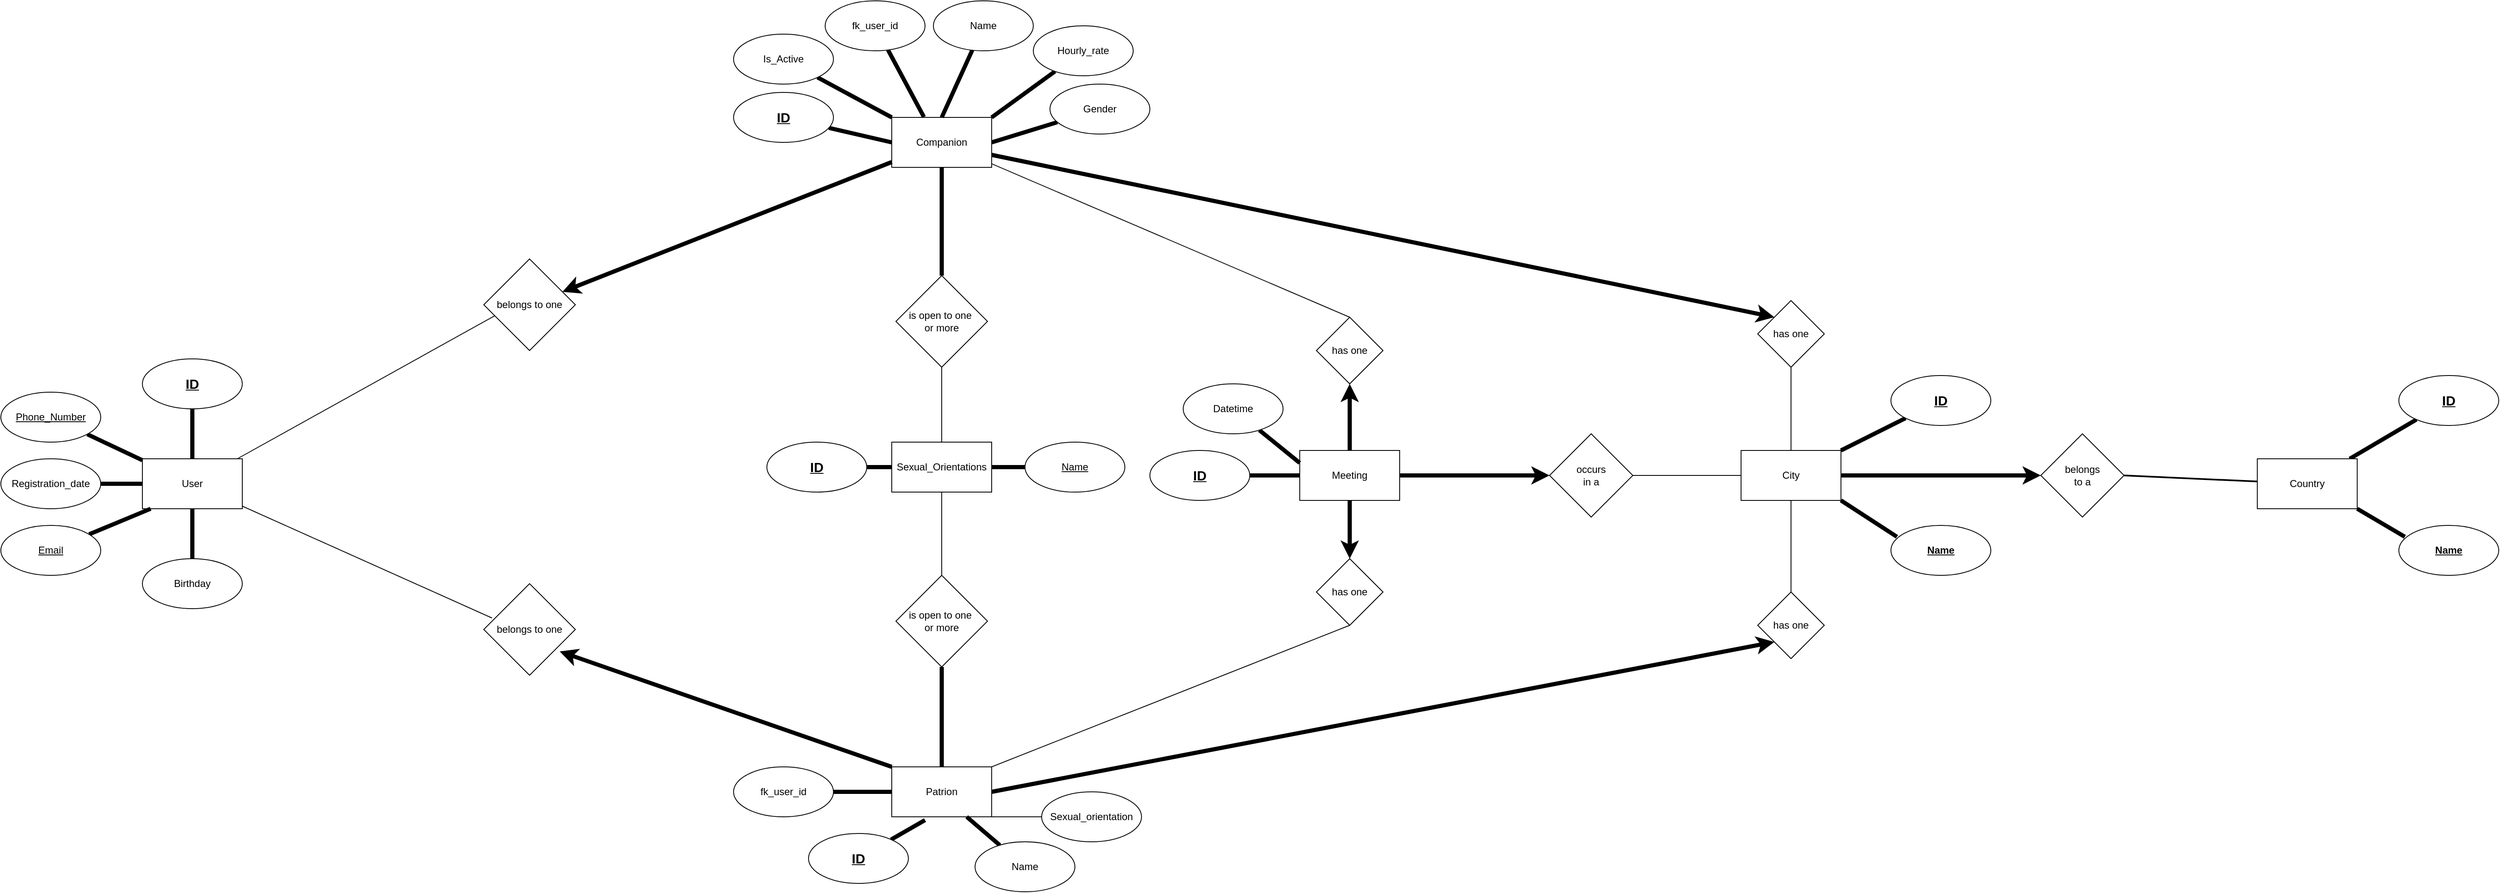 <mxfile>
    <diagram id="F8bH7YcpCcKCUeq8GfH2" name="Companion ER Diagram">
        <mxGraphModel dx="1026" dy="1116" grid="1" gridSize="10" guides="1" tooltips="1" connect="1" arrows="1" fold="1" page="0" pageScale="1" pageWidth="850" pageHeight="1100" math="0" shadow="0">
            <root>
                <mxCell id="WlG4hwZYJxYjgMqvaTiK-0"/>
                <mxCell id="WlG4hwZYJxYjgMqvaTiK-1" parent="WlG4hwZYJxYjgMqvaTiK-0"/>
                <mxCell id="WlG4hwZYJxYjgMqvaTiK-9" style="edgeStyle=none;html=1;entryX=0.5;entryY=0;entryDx=0;entryDy=0;startArrow=none;startFill=0;endArrow=none;endFill=0;strokeWidth=5;" parent="WlG4hwZYJxYjgMqvaTiK-1" source="WlG4hwZYJxYjgMqvaTiK-2" target="WlG4hwZYJxYjgMqvaTiK-8" edge="1">
                    <mxGeometry relative="1" as="geometry"/>
                </mxCell>
                <mxCell id="WlG4hwZYJxYjgMqvaTiK-14" style="edgeStyle=none;html=1;entryX=0.142;entryY=0.608;entryDx=0;entryDy=0;entryPerimeter=0;startArrow=none;startFill=0;endArrow=none;endFill=0;strokeWidth=1;" parent="WlG4hwZYJxYjgMqvaTiK-1" source="WlG4hwZYJxYjgMqvaTiK-2" target="WlG4hwZYJxYjgMqvaTiK-6" edge="1">
                    <mxGeometry relative="1" as="geometry"/>
                </mxCell>
                <mxCell id="WlG4hwZYJxYjgMqvaTiK-15" style="edgeStyle=none;html=1;entryX=0.09;entryY=0.375;entryDx=0;entryDy=0;entryPerimeter=0;startArrow=none;startFill=0;endArrow=none;endFill=0;strokeWidth=1;" parent="WlG4hwZYJxYjgMqvaTiK-1" source="WlG4hwZYJxYjgMqvaTiK-2" target="reePbxrUU1jNNSaQ7pHv-0" edge="1">
                    <mxGeometry relative="1" as="geometry">
                        <mxPoint x="240.48" y="560.32" as="targetPoint"/>
                    </mxGeometry>
                </mxCell>
                <mxCell id="WlG4hwZYJxYjgMqvaTiK-2" value="User" style="whiteSpace=wrap;html=1;" parent="WlG4hwZYJxYjgMqvaTiK-1" vertex="1">
                    <mxGeometry x="-210" y="360" width="120" height="60" as="geometry"/>
                </mxCell>
                <mxCell id="WlG4hwZYJxYjgMqvaTiK-58" style="edgeStyle=none;html=1;entryX=0;entryY=0;entryDx=0;entryDy=0;startArrow=none;startFill=0;endArrow=classic;endFill=1;strokeWidth=5;exitX=1;exitY=0.75;exitDx=0;exitDy=0;" parent="WlG4hwZYJxYjgMqvaTiK-1" source="WlG4hwZYJxYjgMqvaTiK-3" target="WlG4hwZYJxYjgMqvaTiK-55" edge="1">
                    <mxGeometry relative="1" as="geometry">
                        <mxPoint x="1310" y="10" as="sourcePoint"/>
                    </mxGeometry>
                </mxCell>
                <mxCell id="reePbxrUU1jNNSaQ7pHv-13" style="edgeStyle=none;html=1;entryX=0.5;entryY=0;entryDx=0;entryDy=0;endArrow=none;endFill=0;strokeWidth=1;" parent="WlG4hwZYJxYjgMqvaTiK-1" source="WlG4hwZYJxYjgMqvaTiK-3" target="reePbxrUU1jNNSaQ7pHv-3" edge="1">
                    <mxGeometry relative="1" as="geometry"/>
                </mxCell>
                <mxCell id="reePbxrUU1jNNSaQ7pHv-27" style="edgeStyle=none;html=1;entryX=0.5;entryY=0;entryDx=0;entryDy=0;endArrow=none;endFill=0;strokeWidth=5;" parent="WlG4hwZYJxYjgMqvaTiK-1" source="WlG4hwZYJxYjgMqvaTiK-3" target="reePbxrUU1jNNSaQ7pHv-22" edge="1">
                    <mxGeometry relative="1" as="geometry"/>
                </mxCell>
                <mxCell id="WlG4hwZYJxYjgMqvaTiK-3" value="Companion" style="whiteSpace=wrap;html=1;" parent="WlG4hwZYJxYjgMqvaTiK-1" vertex="1">
                    <mxGeometry x="690" y="-50" width="120" height="60" as="geometry"/>
                </mxCell>
                <mxCell id="WlG4hwZYJxYjgMqvaTiK-57" style="edgeStyle=none;html=1;entryX=0;entryY=1;entryDx=0;entryDy=0;startArrow=none;startFill=0;endArrow=classic;endFill=1;strokeWidth=5;exitX=1;exitY=0.5;exitDx=0;exitDy=0;" parent="WlG4hwZYJxYjgMqvaTiK-1" source="WlG4hwZYJxYjgMqvaTiK-4" target="WlG4hwZYJxYjgMqvaTiK-56" edge="1">
                    <mxGeometry relative="1" as="geometry">
                        <mxPoint x="1310" y="730" as="sourcePoint"/>
                    </mxGeometry>
                </mxCell>
                <mxCell id="reePbxrUU1jNNSaQ7pHv-12" style="edgeStyle=none;html=1;entryX=0.5;entryY=1;entryDx=0;entryDy=0;endArrow=none;endFill=0;strokeWidth=1;exitX=1;exitY=0;exitDx=0;exitDy=0;exitPerimeter=0;" parent="WlG4hwZYJxYjgMqvaTiK-1" source="WlG4hwZYJxYjgMqvaTiK-4" target="reePbxrUU1jNNSaQ7pHv-5" edge="1">
                    <mxGeometry relative="1" as="geometry"/>
                </mxCell>
                <mxCell id="reePbxrUU1jNNSaQ7pHv-28" style="edgeStyle=none;html=1;entryX=0.5;entryY=1;entryDx=0;entryDy=0;endArrow=none;endFill=0;strokeWidth=5;" parent="WlG4hwZYJxYjgMqvaTiK-1" source="WlG4hwZYJxYjgMqvaTiK-4" target="reePbxrUU1jNNSaQ7pHv-24" edge="1">
                    <mxGeometry relative="1" as="geometry"/>
                </mxCell>
                <mxCell id="WlG4hwZYJxYjgMqvaTiK-4" value="Patrion" style="whiteSpace=wrap;html=1;" parent="WlG4hwZYJxYjgMqvaTiK-1" vertex="1">
                    <mxGeometry x="690" y="730" width="120" height="60" as="geometry"/>
                </mxCell>
                <mxCell id="WlG4hwZYJxYjgMqvaTiK-17" style="edgeStyle=none;html=1;entryX=0;entryY=0;entryDx=0;entryDy=0;startArrow=classic;startFill=1;endArrow=none;endFill=0;strokeWidth=5;exitX=0.829;exitY=0.74;exitDx=0;exitDy=0;exitPerimeter=0;" parent="WlG4hwZYJxYjgMqvaTiK-1" source="reePbxrUU1jNNSaQ7pHv-0" target="WlG4hwZYJxYjgMqvaTiK-4" edge="1">
                    <mxGeometry relative="1" as="geometry">
                        <mxPoint x="350" y="620" as="sourcePoint"/>
                    </mxGeometry>
                </mxCell>
                <mxCell id="WlG4hwZYJxYjgMqvaTiK-16" style="edgeStyle=none;html=1;startArrow=classic;startFill=1;endArrow=none;endFill=0;strokeWidth=5;" parent="WlG4hwZYJxYjgMqvaTiK-1" source="WlG4hwZYJxYjgMqvaTiK-6" target="WlG4hwZYJxYjgMqvaTiK-3" edge="1">
                    <mxGeometry relative="1" as="geometry"/>
                </mxCell>
                <mxCell id="WlG4hwZYJxYjgMqvaTiK-6" value="belongs to one" style="rhombus;whiteSpace=wrap;html=1;" parent="WlG4hwZYJxYjgMqvaTiK-1" vertex="1">
                    <mxGeometry x="200" y="120" width="110" height="110" as="geometry"/>
                </mxCell>
                <mxCell id="WlG4hwZYJxYjgMqvaTiK-8" value="Birthday" style="ellipse;whiteSpace=wrap;html=1;" parent="WlG4hwZYJxYjgMqvaTiK-1" vertex="1">
                    <mxGeometry x="-210" y="480" width="120" height="60" as="geometry"/>
                </mxCell>
                <mxCell id="WlG4hwZYJxYjgMqvaTiK-12" style="edgeStyle=none;html=1;entryX=0;entryY=0.5;entryDx=0;entryDy=0;startArrow=none;startFill=0;endArrow=none;endFill=0;strokeWidth=5;" parent="WlG4hwZYJxYjgMqvaTiK-1" source="WlG4hwZYJxYjgMqvaTiK-11" target="WlG4hwZYJxYjgMqvaTiK-2" edge="1">
                    <mxGeometry relative="1" as="geometry"/>
                </mxCell>
                <mxCell id="WlG4hwZYJxYjgMqvaTiK-11" value="Registration_date" style="ellipse;whiteSpace=wrap;html=1;" parent="WlG4hwZYJxYjgMqvaTiK-1" vertex="1">
                    <mxGeometry x="-380" y="360" width="120" height="60" as="geometry"/>
                </mxCell>
                <mxCell id="WlG4hwZYJxYjgMqvaTiK-23" style="edgeStyle=none;html=1;startArrow=none;startFill=0;endArrow=none;endFill=0;strokeWidth=5;" parent="WlG4hwZYJxYjgMqvaTiK-1" source="WlG4hwZYJxYjgMqvaTiK-20" target="WlG4hwZYJxYjgMqvaTiK-2" edge="1">
                    <mxGeometry relative="1" as="geometry"/>
                </mxCell>
                <mxCell id="WlG4hwZYJxYjgMqvaTiK-20" value="&lt;u&gt;Phone_Number&lt;/u&gt;" style="ellipse;whiteSpace=wrap;html=1;" parent="WlG4hwZYJxYjgMqvaTiK-1" vertex="1">
                    <mxGeometry x="-380" y="280" width="120" height="60" as="geometry"/>
                </mxCell>
                <mxCell id="WlG4hwZYJxYjgMqvaTiK-22" style="edgeStyle=none;html=1;entryX=0.083;entryY=1;entryDx=0;entryDy=0;entryPerimeter=0;startArrow=none;startFill=0;endArrow=none;endFill=0;strokeWidth=5;" parent="WlG4hwZYJxYjgMqvaTiK-1" source="WlG4hwZYJxYjgMqvaTiK-21" target="WlG4hwZYJxYjgMqvaTiK-2" edge="1">
                    <mxGeometry relative="1" as="geometry"/>
                </mxCell>
                <mxCell id="WlG4hwZYJxYjgMqvaTiK-21" value="&lt;u&gt;Email&lt;/u&gt;" style="ellipse;whiteSpace=wrap;html=1;" parent="WlG4hwZYJxYjgMqvaTiK-1" vertex="1">
                    <mxGeometry x="-380" y="440" width="120" height="60" as="geometry"/>
                </mxCell>
                <mxCell id="WlG4hwZYJxYjgMqvaTiK-30" style="edgeStyle=none;html=1;startArrow=none;startFill=0;endArrow=none;endFill=0;strokeWidth=5;entryX=1;entryY=0;entryDx=0;entryDy=0;" parent="WlG4hwZYJxYjgMqvaTiK-1" source="WlG4hwZYJxYjgMqvaTiK-28" target="WlG4hwZYJxYjgMqvaTiK-3" edge="1">
                    <mxGeometry relative="1" as="geometry">
                        <mxPoint x="820" y="-20" as="targetPoint"/>
                    </mxGeometry>
                </mxCell>
                <mxCell id="WlG4hwZYJxYjgMqvaTiK-28" value="Hourly_rate&lt;br&gt;" style="ellipse;whiteSpace=wrap;html=1;" parent="WlG4hwZYJxYjgMqvaTiK-1" vertex="1">
                    <mxGeometry x="860" y="-160" width="120" height="60" as="geometry"/>
                </mxCell>
                <mxCell id="WlG4hwZYJxYjgMqvaTiK-35" style="edgeStyle=none;html=1;entryX=1;entryY=0.5;entryDx=0;entryDy=0;startArrow=none;startFill=0;endArrow=none;endFill=0;strokeWidth=5;" parent="WlG4hwZYJxYjgMqvaTiK-1" source="WlG4hwZYJxYjgMqvaTiK-33" target="WlG4hwZYJxYjgMqvaTiK-3" edge="1">
                    <mxGeometry relative="1" as="geometry"/>
                </mxCell>
                <mxCell id="WlG4hwZYJxYjgMqvaTiK-33" value="Gender" style="ellipse;whiteSpace=wrap;html=1;" parent="WlG4hwZYJxYjgMqvaTiK-1" vertex="1">
                    <mxGeometry x="880" y="-90" width="120" height="60" as="geometry"/>
                </mxCell>
                <mxCell id="WlG4hwZYJxYjgMqvaTiK-38" style="edgeStyle=none;html=1;startArrow=none;startFill=0;endArrow=none;endFill=0;strokeWidth=5;entryX=0;entryY=0;entryDx=0;entryDy=0;" parent="WlG4hwZYJxYjgMqvaTiK-1" source="WlG4hwZYJxYjgMqvaTiK-37" target="WlG4hwZYJxYjgMqvaTiK-3" edge="1">
                    <mxGeometry relative="1" as="geometry"/>
                </mxCell>
                <mxCell id="WlG4hwZYJxYjgMqvaTiK-37" value="Is_Active" style="ellipse;whiteSpace=wrap;html=1;" parent="WlG4hwZYJxYjgMqvaTiK-1" vertex="1">
                    <mxGeometry x="500" y="-150" width="120" height="60" as="geometry"/>
                </mxCell>
                <mxCell id="WlG4hwZYJxYjgMqvaTiK-45" style="edgeStyle=none;html=1;entryX=0.75;entryY=1;entryDx=0;entryDy=0;startArrow=none;startFill=0;endArrow=none;endFill=0;strokeWidth=5;" parent="WlG4hwZYJxYjgMqvaTiK-1" source="WlG4hwZYJxYjgMqvaTiK-42" target="WlG4hwZYJxYjgMqvaTiK-4" edge="1">
                    <mxGeometry relative="1" as="geometry"/>
                </mxCell>
                <mxCell id="WlG4hwZYJxYjgMqvaTiK-42" value="Name" style="ellipse;whiteSpace=wrap;html=1;" parent="WlG4hwZYJxYjgMqvaTiK-1" vertex="1">
                    <mxGeometry x="790" y="820" width="120" height="60" as="geometry"/>
                </mxCell>
                <mxCell id="WlG4hwZYJxYjgMqvaTiK-44" style="edgeStyle=none;html=1;entryX=0.5;entryY=0;entryDx=0;entryDy=0;startArrow=none;startFill=0;endArrow=none;endFill=0;strokeWidth=5;" parent="WlG4hwZYJxYjgMqvaTiK-1" source="WlG4hwZYJxYjgMqvaTiK-43" target="WlG4hwZYJxYjgMqvaTiK-3" edge="1">
                    <mxGeometry relative="1" as="geometry"/>
                </mxCell>
                <mxCell id="WlG4hwZYJxYjgMqvaTiK-43" value="Name" style="ellipse;whiteSpace=wrap;html=1;" parent="WlG4hwZYJxYjgMqvaTiK-1" vertex="1">
                    <mxGeometry x="740" y="-190" width="120" height="60" as="geometry"/>
                </mxCell>
                <mxCell id="WlG4hwZYJxYjgMqvaTiK-47" style="edgeStyle=none;html=1;entryX=1;entryY=1;entryDx=0;entryDy=0;startArrow=none;startFill=0;endArrow=none;endFill=0;strokeWidth=1;" parent="WlG4hwZYJxYjgMqvaTiK-1" source="WlG4hwZYJxYjgMqvaTiK-46" target="WlG4hwZYJxYjgMqvaTiK-4" edge="1">
                    <mxGeometry relative="1" as="geometry"/>
                </mxCell>
                <mxCell id="WlG4hwZYJxYjgMqvaTiK-46" value="Sexual_orientation" style="ellipse;whiteSpace=wrap;html=1;" parent="WlG4hwZYJxYjgMqvaTiK-1" vertex="1">
                    <mxGeometry x="870" y="760" width="120" height="60" as="geometry"/>
                </mxCell>
                <mxCell id="WlG4hwZYJxYjgMqvaTiK-53" style="edgeStyle=none;html=1;startArrow=none;startFill=0;endArrow=none;endFill=0;strokeWidth=5;" parent="WlG4hwZYJxYjgMqvaTiK-1" source="WlG4hwZYJxYjgMqvaTiK-48" target="WlG4hwZYJxYjgMqvaTiK-51" edge="1">
                    <mxGeometry relative="1" as="geometry"/>
                </mxCell>
                <mxCell id="WlG4hwZYJxYjgMqvaTiK-54" style="edgeStyle=none;html=1;startArrow=none;startFill=0;endArrow=none;endFill=0;strokeWidth=5;exitX=1;exitY=1;exitDx=0;exitDy=0;entryX=0.06;entryY=0.228;entryDx=0;entryDy=0;entryPerimeter=0;" parent="WlG4hwZYJxYjgMqvaTiK-1" source="WlG4hwZYJxYjgMqvaTiK-48" target="WlG4hwZYJxYjgMqvaTiK-52" edge="1">
                    <mxGeometry relative="1" as="geometry">
                        <mxPoint x="1900" y="460" as="targetPoint"/>
                    </mxGeometry>
                </mxCell>
                <mxCell id="WlG4hwZYJxYjgMqvaTiK-60" style="edgeStyle=none;html=1;entryX=0.5;entryY=0;entryDx=0;entryDy=0;startArrow=none;startFill=0;endArrow=none;endFill=0;strokeWidth=1;" parent="WlG4hwZYJxYjgMqvaTiK-1" source="WlG4hwZYJxYjgMqvaTiK-48" target="WlG4hwZYJxYjgMqvaTiK-56" edge="1">
                    <mxGeometry relative="1" as="geometry"/>
                </mxCell>
                <mxCell id="WlG4hwZYJxYjgMqvaTiK-72" style="edgeStyle=none;html=1;entryX=0;entryY=0.5;entryDx=0;entryDy=0;startArrow=none;startFill=0;endArrow=classic;endFill=1;strokeWidth=5;" parent="WlG4hwZYJxYjgMqvaTiK-1" source="WlG4hwZYJxYjgMqvaTiK-48" target="WlG4hwZYJxYjgMqvaTiK-71" edge="1">
                    <mxGeometry relative="1" as="geometry"/>
                </mxCell>
                <mxCell id="reePbxrUU1jNNSaQ7pHv-11" style="edgeStyle=none;html=1;entryX=1;entryY=0.5;entryDx=0;entryDy=0;strokeWidth=1;endArrow=none;endFill=0;" parent="WlG4hwZYJxYjgMqvaTiK-1" source="WlG4hwZYJxYjgMqvaTiK-48" target="reePbxrUU1jNNSaQ7pHv-8" edge="1">
                    <mxGeometry relative="1" as="geometry"/>
                </mxCell>
                <mxCell id="WlG4hwZYJxYjgMqvaTiK-48" value="City" style="whiteSpace=wrap;html=1;" parent="WlG4hwZYJxYjgMqvaTiK-1" vertex="1">
                    <mxGeometry x="1710" y="350" width="120" height="60" as="geometry"/>
                </mxCell>
                <mxCell id="WlG4hwZYJxYjgMqvaTiK-50" style="edgeStyle=none;html=1;entryX=0;entryY=0.5;entryDx=0;entryDy=0;startArrow=none;startFill=0;endArrow=none;endFill=0;strokeWidth=5;" parent="WlG4hwZYJxYjgMqvaTiK-1" source="WlG4hwZYJxYjgMqvaTiK-49" target="WlG4hwZYJxYjgMqvaTiK-3" edge="1">
                    <mxGeometry relative="1" as="geometry"/>
                </mxCell>
                <mxCell id="WlG4hwZYJxYjgMqvaTiK-49" value="&lt;b&gt;&lt;u&gt;&lt;font style=&quot;font-size: 16px&quot;&gt;ID&lt;/font&gt;&lt;/u&gt;&lt;/b&gt;" style="ellipse;whiteSpace=wrap;html=1;" parent="WlG4hwZYJxYjgMqvaTiK-1" vertex="1">
                    <mxGeometry x="500" y="-80" width="120" height="60" as="geometry"/>
                </mxCell>
                <mxCell id="WlG4hwZYJxYjgMqvaTiK-51" value="&lt;b&gt;&lt;u&gt;&lt;font style=&quot;font-size: 16px&quot;&gt;ID&lt;/font&gt;&lt;/u&gt;&lt;/b&gt;" style="ellipse;whiteSpace=wrap;html=1;" parent="WlG4hwZYJxYjgMqvaTiK-1" vertex="1">
                    <mxGeometry x="1890" y="260" width="120" height="60" as="geometry"/>
                </mxCell>
                <mxCell id="WlG4hwZYJxYjgMqvaTiK-52" value="&lt;u&gt;&lt;b&gt;Name&lt;/b&gt;&lt;/u&gt;" style="ellipse;whiteSpace=wrap;html=1;" parent="WlG4hwZYJxYjgMqvaTiK-1" vertex="1">
                    <mxGeometry x="1890" y="440" width="120" height="60" as="geometry"/>
                </mxCell>
                <mxCell id="WlG4hwZYJxYjgMqvaTiK-59" style="edgeStyle=none;html=1;entryX=0.5;entryY=0;entryDx=0;entryDy=0;startArrow=none;startFill=0;endArrow=none;endFill=0;strokeWidth=1;" parent="WlG4hwZYJxYjgMqvaTiK-1" source="WlG4hwZYJxYjgMqvaTiK-55" target="WlG4hwZYJxYjgMqvaTiK-48" edge="1">
                    <mxGeometry relative="1" as="geometry"/>
                </mxCell>
                <mxCell id="WlG4hwZYJxYjgMqvaTiK-55" value="has one" style="rhombus;whiteSpace=wrap;html=1;" parent="WlG4hwZYJxYjgMqvaTiK-1" vertex="1">
                    <mxGeometry x="1730" y="170" width="80" height="80" as="geometry"/>
                </mxCell>
                <mxCell id="WlG4hwZYJxYjgMqvaTiK-56" value="has one" style="rhombus;whiteSpace=wrap;html=1;" parent="WlG4hwZYJxYjgMqvaTiK-1" vertex="1">
                    <mxGeometry x="1730" y="520" width="80" height="80" as="geometry"/>
                </mxCell>
                <mxCell id="WlG4hwZYJxYjgMqvaTiK-63" style="edgeStyle=none;html=1;entryX=0.333;entryY=1.066;entryDx=0;entryDy=0;startArrow=none;startFill=0;endArrow=none;endFill=0;strokeWidth=5;entryPerimeter=0;" parent="WlG4hwZYJxYjgMqvaTiK-1" source="WlG4hwZYJxYjgMqvaTiK-62" target="WlG4hwZYJxYjgMqvaTiK-4" edge="1">
                    <mxGeometry relative="1" as="geometry"/>
                </mxCell>
                <mxCell id="WlG4hwZYJxYjgMqvaTiK-62" value="&lt;b&gt;&lt;u&gt;&lt;font style=&quot;font-size: 16px&quot;&gt;ID&lt;/font&gt;&lt;/u&gt;&lt;/b&gt;" style="ellipse;whiteSpace=wrap;html=1;" parent="WlG4hwZYJxYjgMqvaTiK-1" vertex="1">
                    <mxGeometry x="590" y="810.0" width="120" height="60" as="geometry"/>
                </mxCell>
                <mxCell id="WlG4hwZYJxYjgMqvaTiK-65" style="edgeStyle=none;html=1;entryX=0.5;entryY=0;entryDx=0;entryDy=0;startArrow=none;startFill=0;endArrow=none;endFill=0;strokeWidth=5;" parent="WlG4hwZYJxYjgMqvaTiK-1" source="WlG4hwZYJxYjgMqvaTiK-64" target="WlG4hwZYJxYjgMqvaTiK-2" edge="1">
                    <mxGeometry relative="1" as="geometry"/>
                </mxCell>
                <mxCell id="WlG4hwZYJxYjgMqvaTiK-64" value="&lt;u&gt;&lt;b&gt;&lt;font style=&quot;font-size: 16px&quot;&gt;ID&lt;/font&gt;&lt;/b&gt;&lt;/u&gt;" style="ellipse;whiteSpace=wrap;html=1;" parent="WlG4hwZYJxYjgMqvaTiK-1" vertex="1">
                    <mxGeometry x="-210" y="240" width="120" height="60" as="geometry"/>
                </mxCell>
                <mxCell id="WlG4hwZYJxYjgMqvaTiK-66" style="edgeStyle=none;html=1;startArrow=none;startFill=0;endArrow=none;endFill=0;strokeWidth=5;" parent="WlG4hwZYJxYjgMqvaTiK-1" source="WlG4hwZYJxYjgMqvaTiK-68" target="WlG4hwZYJxYjgMqvaTiK-69" edge="1">
                    <mxGeometry relative="1" as="geometry"/>
                </mxCell>
                <mxCell id="WlG4hwZYJxYjgMqvaTiK-67" style="edgeStyle=none;html=1;startArrow=none;startFill=0;endArrow=none;endFill=0;strokeWidth=5;exitX=1;exitY=1;exitDx=0;exitDy=0;entryX=0.06;entryY=0.228;entryDx=0;entryDy=0;entryPerimeter=0;" parent="WlG4hwZYJxYjgMqvaTiK-1" source="WlG4hwZYJxYjgMqvaTiK-68" target="WlG4hwZYJxYjgMqvaTiK-70" edge="1">
                    <mxGeometry relative="1" as="geometry">
                        <mxPoint x="2510" y="460" as="targetPoint"/>
                    </mxGeometry>
                </mxCell>
                <mxCell id="WlG4hwZYJxYjgMqvaTiK-73" style="edgeStyle=none;html=1;entryX=1;entryY=0.5;entryDx=0;entryDy=0;startArrow=none;startFill=0;endArrow=none;endFill=0;strokeWidth=2;" parent="WlG4hwZYJxYjgMqvaTiK-1" source="WlG4hwZYJxYjgMqvaTiK-68" target="WlG4hwZYJxYjgMqvaTiK-71" edge="1">
                    <mxGeometry relative="1" as="geometry"/>
                </mxCell>
                <mxCell id="WlG4hwZYJxYjgMqvaTiK-68" value="Country" style="whiteSpace=wrap;html=1;" parent="WlG4hwZYJxYjgMqvaTiK-1" vertex="1">
                    <mxGeometry x="2330" y="360" width="120" height="60" as="geometry"/>
                </mxCell>
                <mxCell id="WlG4hwZYJxYjgMqvaTiK-69" value="&lt;b&gt;&lt;u&gt;&lt;font style=&quot;font-size: 16px&quot;&gt;ID&lt;/font&gt;&lt;/u&gt;&lt;/b&gt;" style="ellipse;whiteSpace=wrap;html=1;" parent="WlG4hwZYJxYjgMqvaTiK-1" vertex="1">
                    <mxGeometry x="2500" y="260" width="120" height="60" as="geometry"/>
                </mxCell>
                <mxCell id="WlG4hwZYJxYjgMqvaTiK-70" value="&lt;u&gt;&lt;b&gt;Name&lt;/b&gt;&lt;/u&gt;" style="ellipse;whiteSpace=wrap;html=1;" parent="WlG4hwZYJxYjgMqvaTiK-1" vertex="1">
                    <mxGeometry x="2500" y="440" width="120" height="60" as="geometry"/>
                </mxCell>
                <mxCell id="WlG4hwZYJxYjgMqvaTiK-71" value="belongs &lt;br&gt;to a" style="rhombus;whiteSpace=wrap;html=1;" parent="WlG4hwZYJxYjgMqvaTiK-1" vertex="1">
                    <mxGeometry x="2070" y="330" width="100" height="100" as="geometry"/>
                </mxCell>
                <mxCell id="reePbxrUU1jNNSaQ7pHv-0" value="belongs to one" style="rhombus;whiteSpace=wrap;html=1;" parent="WlG4hwZYJxYjgMqvaTiK-1" vertex="1">
                    <mxGeometry x="200" y="510" width="110" height="110" as="geometry"/>
                </mxCell>
                <mxCell id="reePbxrUU1jNNSaQ7pHv-4" style="edgeStyle=none;html=1;entryX=0.5;entryY=1;entryDx=0;entryDy=0;strokeWidth=5;" parent="WlG4hwZYJxYjgMqvaTiK-1" source="reePbxrUU1jNNSaQ7pHv-2" target="reePbxrUU1jNNSaQ7pHv-3" edge="1">
                    <mxGeometry relative="1" as="geometry"/>
                </mxCell>
                <mxCell id="reePbxrUU1jNNSaQ7pHv-6" style="edgeStyle=none;html=1;entryX=0.5;entryY=0;entryDx=0;entryDy=0;strokeWidth=5;" parent="WlG4hwZYJxYjgMqvaTiK-1" source="reePbxrUU1jNNSaQ7pHv-2" target="reePbxrUU1jNNSaQ7pHv-5" edge="1">
                    <mxGeometry relative="1" as="geometry"/>
                </mxCell>
                <mxCell id="reePbxrUU1jNNSaQ7pHv-7" style="edgeStyle=none;html=1;strokeWidth=5;entryX=0;entryY=0.5;entryDx=0;entryDy=0;" parent="WlG4hwZYJxYjgMqvaTiK-1" source="reePbxrUU1jNNSaQ7pHv-2" target="reePbxrUU1jNNSaQ7pHv-8" edge="1">
                    <mxGeometry relative="1" as="geometry">
                        <mxPoint x="1450" y="390" as="targetPoint"/>
                    </mxGeometry>
                </mxCell>
                <mxCell id="reePbxrUU1jNNSaQ7pHv-2" value="Meeting" style="whiteSpace=wrap;html=1;" parent="WlG4hwZYJxYjgMqvaTiK-1" vertex="1">
                    <mxGeometry x="1180" y="350" width="120" height="60" as="geometry"/>
                </mxCell>
                <mxCell id="reePbxrUU1jNNSaQ7pHv-3" value="has one" style="rhombus;whiteSpace=wrap;html=1;" parent="WlG4hwZYJxYjgMqvaTiK-1" vertex="1">
                    <mxGeometry x="1200" y="190" width="80" height="80" as="geometry"/>
                </mxCell>
                <mxCell id="reePbxrUU1jNNSaQ7pHv-5" value="has one" style="rhombus;whiteSpace=wrap;html=1;" parent="WlG4hwZYJxYjgMqvaTiK-1" vertex="1">
                    <mxGeometry x="1200" y="480" width="80" height="80" as="geometry"/>
                </mxCell>
                <mxCell id="reePbxrUU1jNNSaQ7pHv-8" value="occurs &lt;br&gt;in a" style="rhombus;whiteSpace=wrap;html=1;" parent="WlG4hwZYJxYjgMqvaTiK-1" vertex="1">
                    <mxGeometry x="1480" y="330" width="100" height="100" as="geometry"/>
                </mxCell>
                <mxCell id="reePbxrUU1jNNSaQ7pHv-15" style="edgeStyle=none;html=1;entryX=0;entryY=0.25;entryDx=0;entryDy=0;endArrow=none;endFill=0;strokeWidth=5;" parent="WlG4hwZYJxYjgMqvaTiK-1" source="reePbxrUU1jNNSaQ7pHv-14" target="reePbxrUU1jNNSaQ7pHv-2" edge="1">
                    <mxGeometry relative="1" as="geometry"/>
                </mxCell>
                <mxCell id="reePbxrUU1jNNSaQ7pHv-14" value="Datetime" style="ellipse;whiteSpace=wrap;html=1;" parent="WlG4hwZYJxYjgMqvaTiK-1" vertex="1">
                    <mxGeometry x="1040" y="270" width="120" height="60" as="geometry"/>
                </mxCell>
                <mxCell id="reePbxrUU1jNNSaQ7pHv-17" style="edgeStyle=none;html=1;endArrow=none;endFill=0;strokeWidth=5;" parent="WlG4hwZYJxYjgMqvaTiK-1" source="reePbxrUU1jNNSaQ7pHv-16" target="reePbxrUU1jNNSaQ7pHv-2" edge="1">
                    <mxGeometry relative="1" as="geometry"/>
                </mxCell>
                <mxCell id="reePbxrUU1jNNSaQ7pHv-16" value="&lt;b&gt;&lt;u&gt;&lt;font style=&quot;font-size: 16px&quot;&gt;ID&lt;/font&gt;&lt;/u&gt;&lt;/b&gt;" style="ellipse;whiteSpace=wrap;html=1;" parent="WlG4hwZYJxYjgMqvaTiK-1" vertex="1">
                    <mxGeometry x="1000" y="350" width="120" height="60" as="geometry"/>
                </mxCell>
                <mxCell id="reePbxrUU1jNNSaQ7pHv-25" style="edgeStyle=none;html=1;entryX=0.5;entryY=0;entryDx=0;entryDy=0;endArrow=none;endFill=0;strokeWidth=1;" parent="WlG4hwZYJxYjgMqvaTiK-1" source="reePbxrUU1jNNSaQ7pHv-21" target="reePbxrUU1jNNSaQ7pHv-24" edge="1">
                    <mxGeometry relative="1" as="geometry"/>
                </mxCell>
                <mxCell id="reePbxrUU1jNNSaQ7pHv-21" value="Sexual_Orientations" style="whiteSpace=wrap;html=1;" parent="WlG4hwZYJxYjgMqvaTiK-1" vertex="1">
                    <mxGeometry x="690" y="340" width="120" height="60" as="geometry"/>
                </mxCell>
                <mxCell id="reePbxrUU1jNNSaQ7pHv-26" style="edgeStyle=none;html=1;entryX=0.5;entryY=0;entryDx=0;entryDy=0;endArrow=none;endFill=0;strokeWidth=1;" parent="WlG4hwZYJxYjgMqvaTiK-1" source="reePbxrUU1jNNSaQ7pHv-22" target="reePbxrUU1jNNSaQ7pHv-21" edge="1">
                    <mxGeometry relative="1" as="geometry"/>
                </mxCell>
                <mxCell id="reePbxrUU1jNNSaQ7pHv-22" value="is open to one&amp;nbsp;&lt;br&gt;or more" style="rhombus;whiteSpace=wrap;html=1;" parent="WlG4hwZYJxYjgMqvaTiK-1" vertex="1">
                    <mxGeometry x="695" y="140" width="110" height="110" as="geometry"/>
                </mxCell>
                <mxCell id="reePbxrUU1jNNSaQ7pHv-24" value="is open to one&amp;nbsp;&lt;br&gt;or more" style="rhombus;whiteSpace=wrap;html=1;" parent="WlG4hwZYJxYjgMqvaTiK-1" vertex="1">
                    <mxGeometry x="695" y="500" width="110" height="110" as="geometry"/>
                </mxCell>
                <mxCell id="reePbxrUU1jNNSaQ7pHv-31" style="edgeStyle=none;html=1;entryX=0;entryY=0.5;entryDx=0;entryDy=0;endArrow=none;endFill=0;strokeWidth=5;" parent="WlG4hwZYJxYjgMqvaTiK-1" source="reePbxrUU1jNNSaQ7pHv-29" target="reePbxrUU1jNNSaQ7pHv-21" edge="1">
                    <mxGeometry relative="1" as="geometry"/>
                </mxCell>
                <mxCell id="reePbxrUU1jNNSaQ7pHv-29" value="&lt;b&gt;&lt;u&gt;&lt;font style=&quot;font-size: 16px&quot;&gt;ID&lt;/font&gt;&lt;/u&gt;&lt;/b&gt;" style="ellipse;whiteSpace=wrap;html=1;" parent="WlG4hwZYJxYjgMqvaTiK-1" vertex="1">
                    <mxGeometry x="540" y="340" width="120" height="60" as="geometry"/>
                </mxCell>
                <mxCell id="reePbxrUU1jNNSaQ7pHv-32" style="edgeStyle=none;html=1;entryX=1;entryY=0.5;entryDx=0;entryDy=0;endArrow=none;endFill=0;strokeWidth=5;" parent="WlG4hwZYJxYjgMqvaTiK-1" source="reePbxrUU1jNNSaQ7pHv-30" target="reePbxrUU1jNNSaQ7pHv-21" edge="1">
                    <mxGeometry relative="1" as="geometry"/>
                </mxCell>
                <mxCell id="reePbxrUU1jNNSaQ7pHv-30" value="&lt;u&gt;Name&lt;/u&gt;" style="ellipse;whiteSpace=wrap;html=1;" parent="WlG4hwZYJxYjgMqvaTiK-1" vertex="1">
                    <mxGeometry x="850" y="340" width="120" height="60" as="geometry"/>
                </mxCell>
                <mxCell id="7" style="edgeStyle=none;html=1;endArrow=none;endFill=0;strokeWidth=5;entryX=0.322;entryY=-0.008;entryDx=0;entryDy=0;entryPerimeter=0;" edge="1" parent="WlG4hwZYJxYjgMqvaTiK-1" source="6" target="WlG4hwZYJxYjgMqvaTiK-3">
                    <mxGeometry relative="1" as="geometry"/>
                </mxCell>
                <mxCell id="6" value="fk_user_id" style="ellipse;whiteSpace=wrap;html=1;" vertex="1" parent="WlG4hwZYJxYjgMqvaTiK-1">
                    <mxGeometry x="610" y="-190" width="120" height="60" as="geometry"/>
                </mxCell>
                <mxCell id="8" style="edgeStyle=none;html=1;endArrow=none;endFill=0;strokeWidth=5;entryX=0;entryY=0.5;entryDx=0;entryDy=0;" edge="1" parent="WlG4hwZYJxYjgMqvaTiK-1" source="9" target="WlG4hwZYJxYjgMqvaTiK-4">
                    <mxGeometry relative="1" as="geometry">
                        <mxPoint x="672.854" y="860" as="targetPoint"/>
                    </mxGeometry>
                </mxCell>
                <mxCell id="9" value="fk_user_id" style="ellipse;whiteSpace=wrap;html=1;" vertex="1" parent="WlG4hwZYJxYjgMqvaTiK-1">
                    <mxGeometry x="500" y="730" width="120" height="60" as="geometry"/>
                </mxCell>
            </root>
        </mxGraphModel>
    </diagram>
</mxfile>